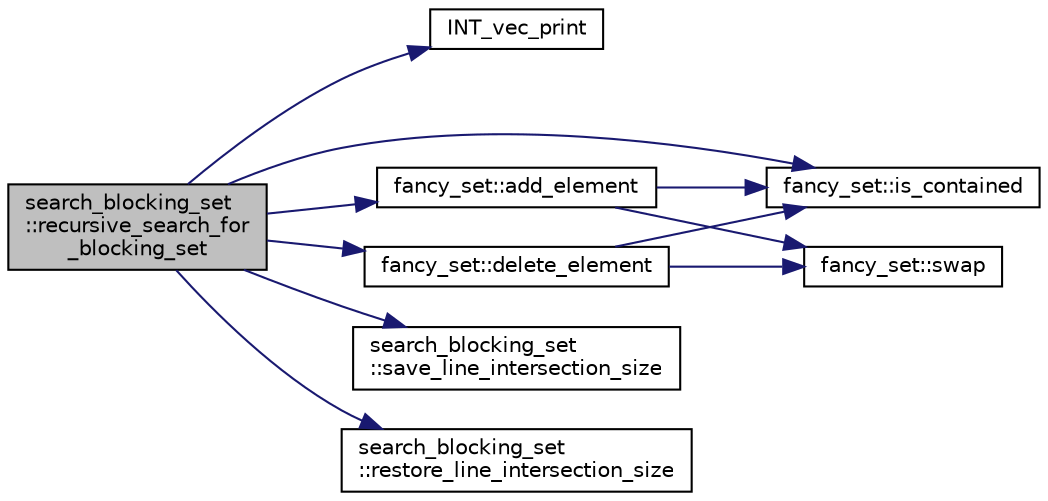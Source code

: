 digraph "search_blocking_set::recursive_search_for_blocking_set"
{
  edge [fontname="Helvetica",fontsize="10",labelfontname="Helvetica",labelfontsize="10"];
  node [fontname="Helvetica",fontsize="10",shape=record];
  rankdir="LR";
  Node875 [label="search_blocking_set\l::recursive_search_for\l_blocking_set",height=0.2,width=0.4,color="black", fillcolor="grey75", style="filled", fontcolor="black"];
  Node875 -> Node876 [color="midnightblue",fontsize="10",style="solid",fontname="Helvetica"];
  Node876 [label="INT_vec_print",height=0.2,width=0.4,color="black", fillcolor="white", style="filled",URL="$df/dbf/sajeeb_8_c.html#a79a5901af0b47dd0d694109543c027fe"];
  Node875 -> Node877 [color="midnightblue",fontsize="10",style="solid",fontname="Helvetica"];
  Node877 [label="fancy_set::is_contained",height=0.2,width=0.4,color="black", fillcolor="white", style="filled",URL="$d5/da4/classfancy__set.html#a629c5fdb14e3ad606632bb3d88013851"];
  Node875 -> Node878 [color="midnightblue",fontsize="10",style="solid",fontname="Helvetica"];
  Node878 [label="search_blocking_set\l::save_line_intersection_size",height=0.2,width=0.4,color="black", fillcolor="white", style="filled",URL="$dc/d36/classsearch__blocking__set.html#ac6fb0a4694346d742cf11919c6de8e6a"];
  Node875 -> Node879 [color="midnightblue",fontsize="10",style="solid",fontname="Helvetica"];
  Node879 [label="fancy_set::add_element",height=0.2,width=0.4,color="black", fillcolor="white", style="filled",URL="$d5/da4/classfancy__set.html#ab3f7e0bf35d0c312db44973eaad5b085"];
  Node879 -> Node877 [color="midnightblue",fontsize="10",style="solid",fontname="Helvetica"];
  Node879 -> Node880 [color="midnightblue",fontsize="10",style="solid",fontname="Helvetica"];
  Node880 [label="fancy_set::swap",height=0.2,width=0.4,color="black", fillcolor="white", style="filled",URL="$d5/da4/classfancy__set.html#abf9e1b0592f017be71ca410371b04754"];
  Node875 -> Node881 [color="midnightblue",fontsize="10",style="solid",fontname="Helvetica"];
  Node881 [label="fancy_set::delete_element",height=0.2,width=0.4,color="black", fillcolor="white", style="filled",URL="$d5/da4/classfancy__set.html#a8419fe420f1f042a27655921028eb2c5"];
  Node881 -> Node877 [color="midnightblue",fontsize="10",style="solid",fontname="Helvetica"];
  Node881 -> Node880 [color="midnightblue",fontsize="10",style="solid",fontname="Helvetica"];
  Node875 -> Node882 [color="midnightblue",fontsize="10",style="solid",fontname="Helvetica"];
  Node882 [label="search_blocking_set\l::restore_line_intersection_size",height=0.2,width=0.4,color="black", fillcolor="white", style="filled",URL="$dc/d36/classsearch__blocking__set.html#a3c0e544bb6b87094c33144f742a8d0c2"];
}
